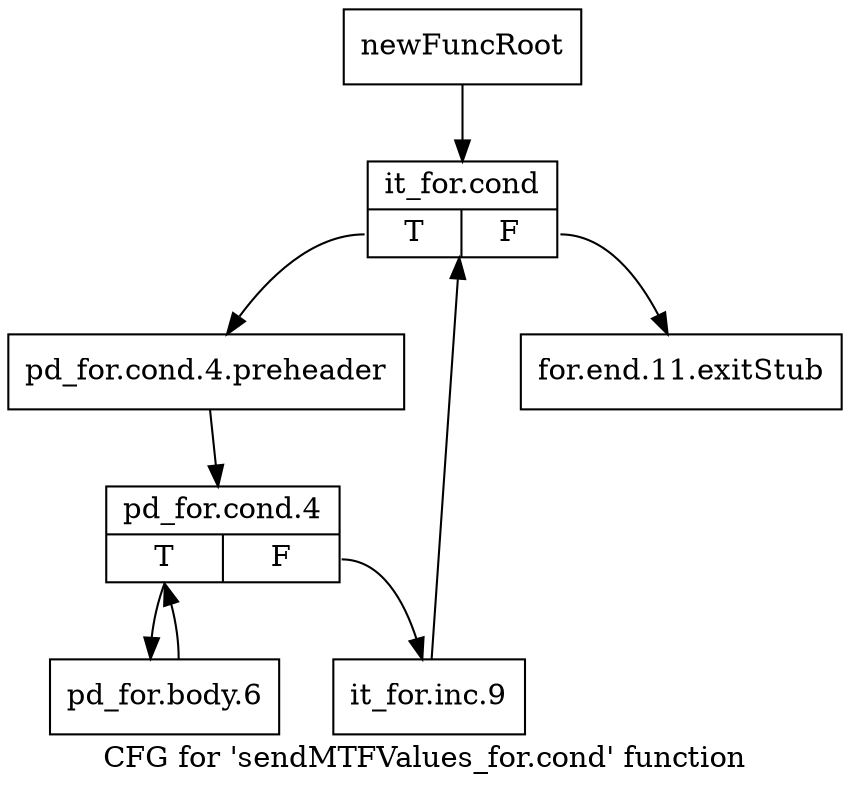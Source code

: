 digraph "CFG for 'sendMTFValues_for.cond' function" {
	label="CFG for 'sendMTFValues_for.cond' function";

	Node0x191a390 [shape=record,label="{newFuncRoot}"];
	Node0x191a390 -> Node0x191a430;
	Node0x191a3e0 [shape=record,label="{for.end.11.exitStub}"];
	Node0x191a430 [shape=record,label="{it_for.cond|{<s0>T|<s1>F}}"];
	Node0x191a430:s0 -> Node0x191a480;
	Node0x191a430:s1 -> Node0x191a3e0;
	Node0x191a480 [shape=record,label="{pd_for.cond.4.preheader}"];
	Node0x191a480 -> Node0x191a4d0;
	Node0x191a4d0 [shape=record,label="{pd_for.cond.4|{<s0>T|<s1>F}}"];
	Node0x191a4d0:s0 -> Node0x191a570;
	Node0x191a4d0:s1 -> Node0x191a520;
	Node0x191a520 [shape=record,label="{it_for.inc.9}"];
	Node0x191a520 -> Node0x191a430;
	Node0x191a570 [shape=record,label="{pd_for.body.6}"];
	Node0x191a570 -> Node0x191a4d0;
}
